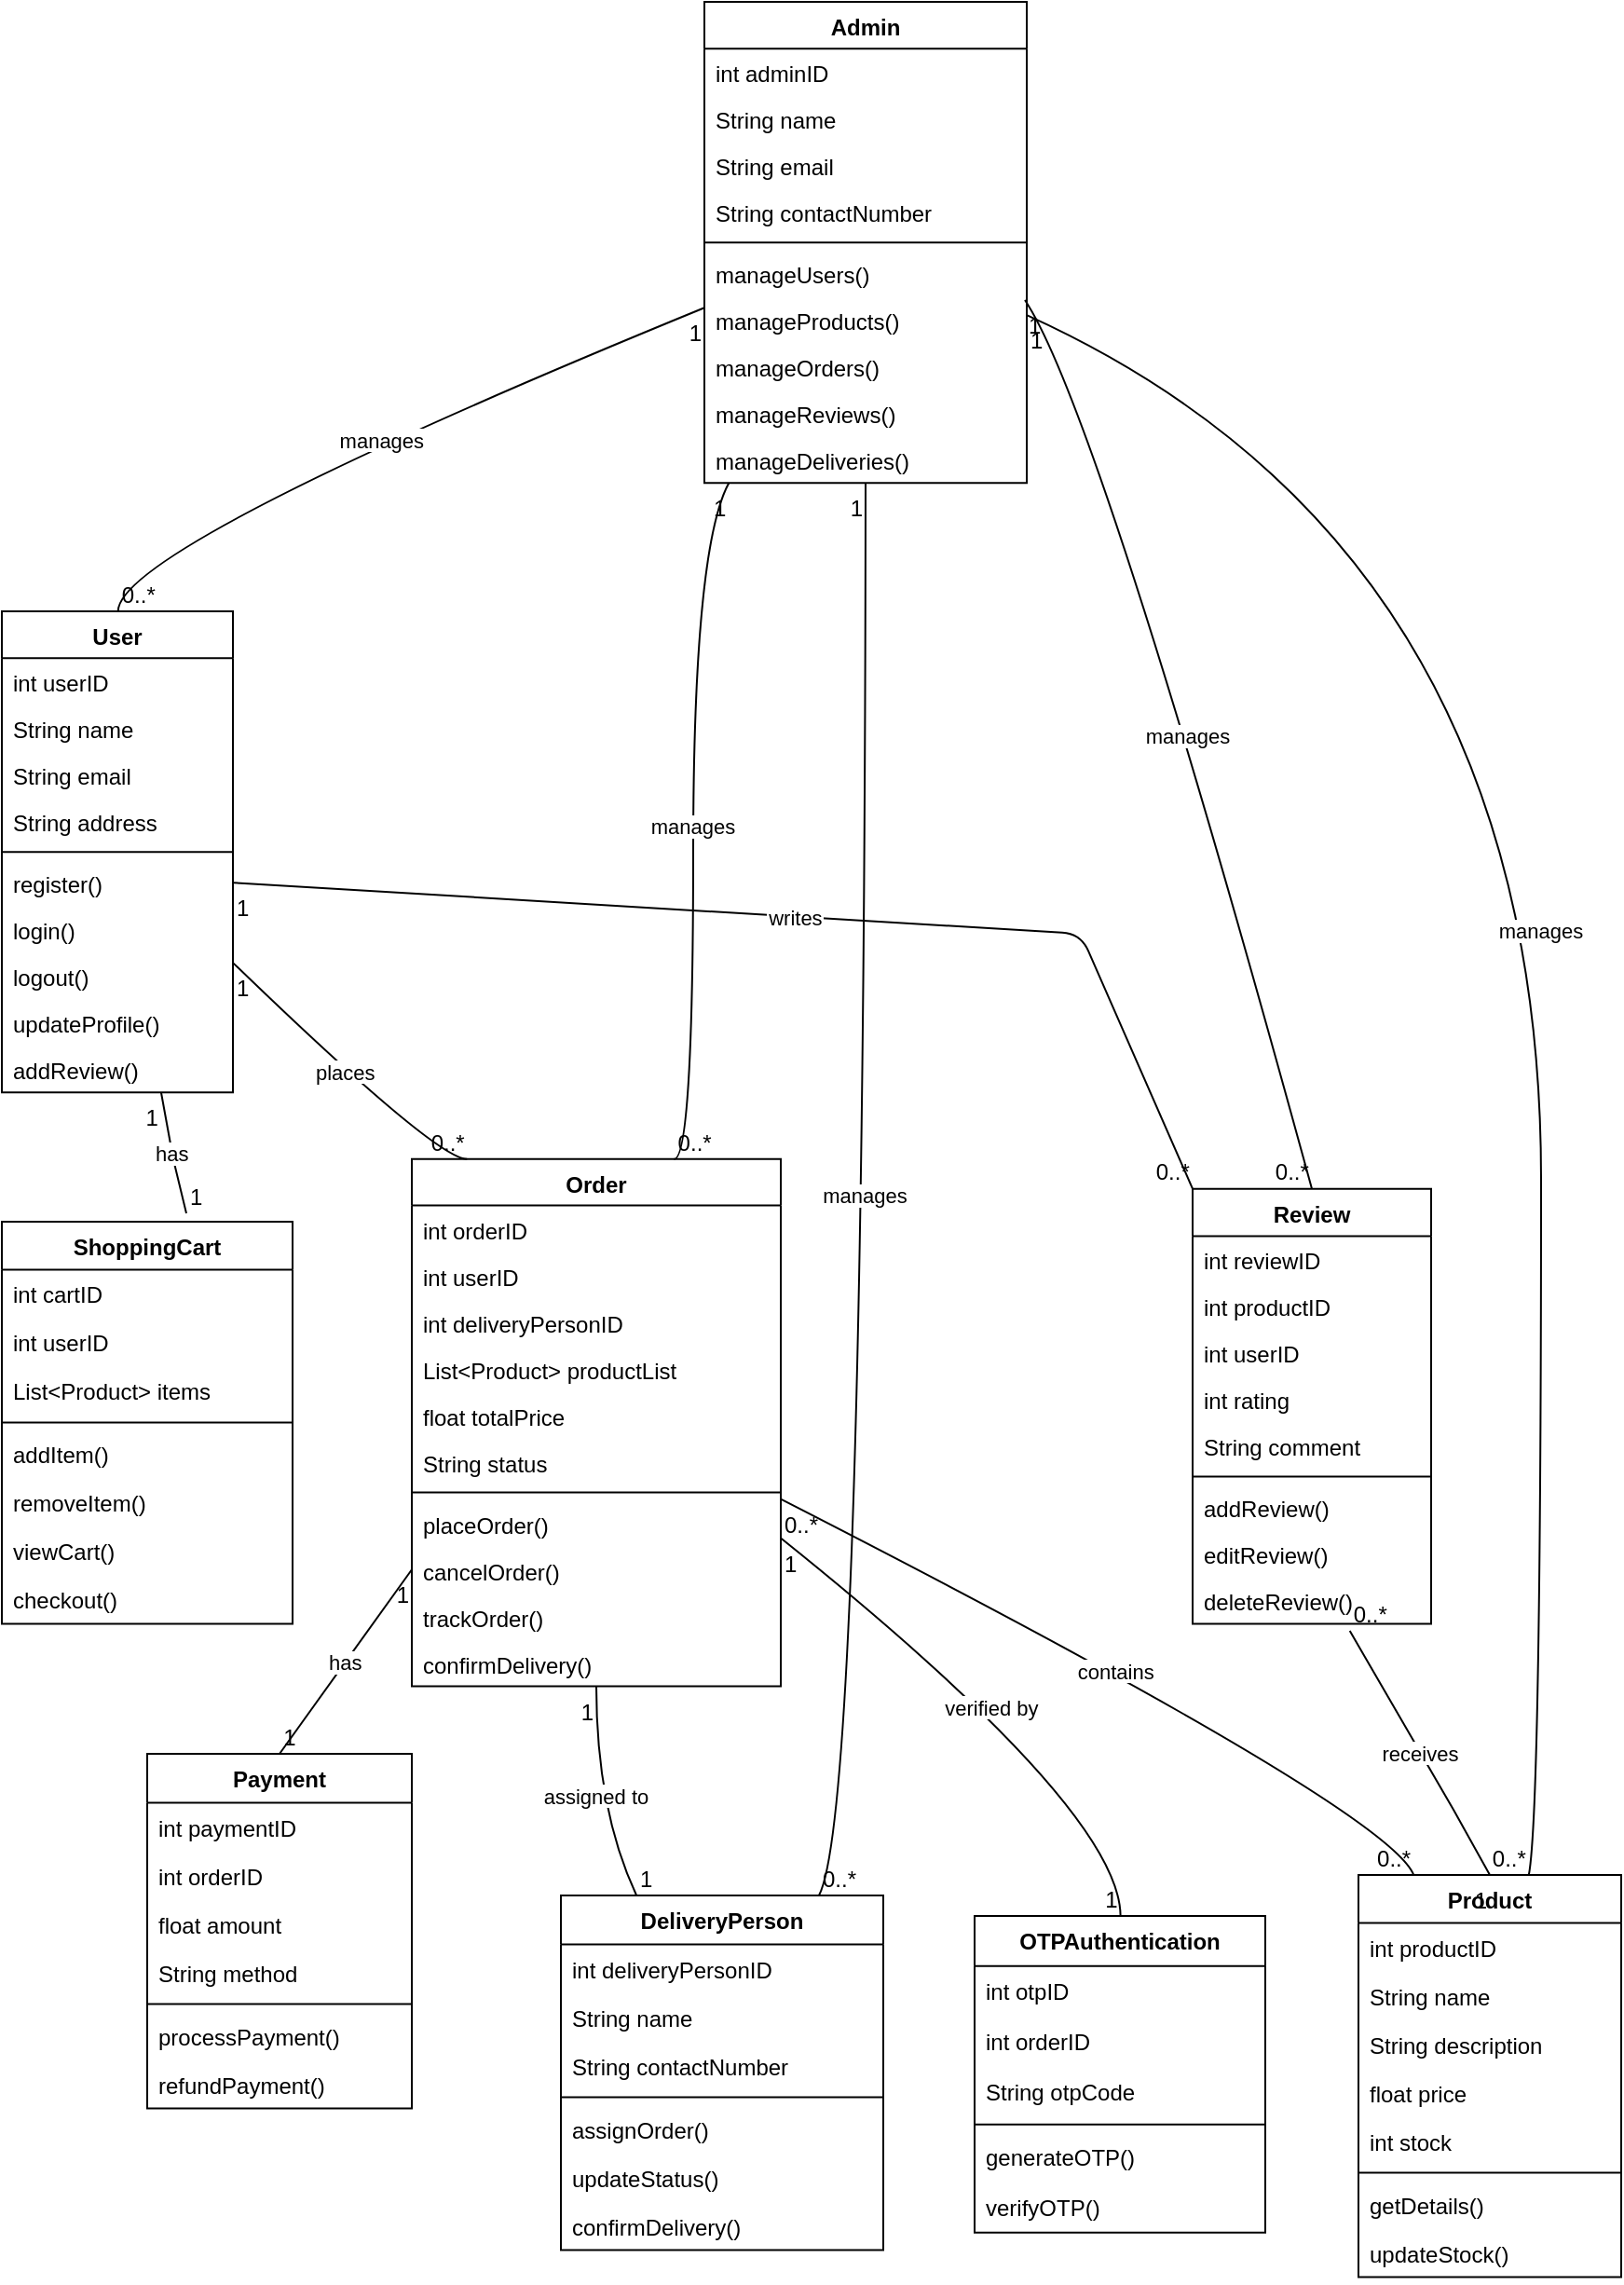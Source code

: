 <mxfile version="24.5.1" type="device">
  <diagram name="Page-1" id="JsgRPlxMGS1XCQl4mdA0">
    <mxGraphModel dx="1050" dy="596" grid="1" gridSize="10" guides="1" tooltips="1" connect="1" arrows="1" fold="1" page="1" pageScale="1" pageWidth="850" pageHeight="1100" math="0" shadow="0">
      <root>
        <mxCell id="0" />
        <mxCell id="1" parent="0" />
        <mxCell id="K6TFbLVVbo4ynpfESkBB-99" value="User" style="swimlane;fontStyle=1;align=center;verticalAlign=top;childLayout=stackLayout;horizontal=1;startSize=25.1;horizontalStack=0;resizeParent=1;resizeParentMax=0;resizeLast=0;collapsible=0;marginBottom=0;" vertex="1" parent="1">
          <mxGeometry x="41" y="347" width="124" height="258.1" as="geometry" />
        </mxCell>
        <mxCell id="K6TFbLVVbo4ynpfESkBB-100" value="int userID" style="text;strokeColor=none;fillColor=none;align=left;verticalAlign=top;spacingLeft=4;spacingRight=4;overflow=hidden;rotatable=0;points=[[0,0.5],[1,0.5]];portConstraint=eastwest;" vertex="1" parent="K6TFbLVVbo4ynpfESkBB-99">
          <mxGeometry y="25.1" width="124" height="25" as="geometry" />
        </mxCell>
        <mxCell id="K6TFbLVVbo4ynpfESkBB-101" value="String name" style="text;strokeColor=none;fillColor=none;align=left;verticalAlign=top;spacingLeft=4;spacingRight=4;overflow=hidden;rotatable=0;points=[[0,0.5],[1,0.5]];portConstraint=eastwest;" vertex="1" parent="K6TFbLVVbo4ynpfESkBB-99">
          <mxGeometry y="50.1" width="124" height="25" as="geometry" />
        </mxCell>
        <mxCell id="K6TFbLVVbo4ynpfESkBB-102" value="String email" style="text;strokeColor=none;fillColor=none;align=left;verticalAlign=top;spacingLeft=4;spacingRight=4;overflow=hidden;rotatable=0;points=[[0,0.5],[1,0.5]];portConstraint=eastwest;" vertex="1" parent="K6TFbLVVbo4ynpfESkBB-99">
          <mxGeometry y="75.1" width="124" height="25" as="geometry" />
        </mxCell>
        <mxCell id="K6TFbLVVbo4ynpfESkBB-103" value="String address" style="text;strokeColor=none;fillColor=none;align=left;verticalAlign=top;spacingLeft=4;spacingRight=4;overflow=hidden;rotatable=0;points=[[0,0.5],[1,0.5]];portConstraint=eastwest;" vertex="1" parent="K6TFbLVVbo4ynpfESkBB-99">
          <mxGeometry y="100.1" width="124" height="25" as="geometry" />
        </mxCell>
        <mxCell id="K6TFbLVVbo4ynpfESkBB-104" style="line;strokeWidth=1;fillColor=none;align=left;verticalAlign=middle;spacingTop=-1;spacingLeft=3;spacingRight=3;rotatable=0;labelPosition=right;points=[];portConstraint=eastwest;strokeColor=inherit;" vertex="1" parent="K6TFbLVVbo4ynpfESkBB-99">
          <mxGeometry y="125.1" width="124" height="8" as="geometry" />
        </mxCell>
        <mxCell id="K6TFbLVVbo4ynpfESkBB-105" value="register()" style="text;strokeColor=none;fillColor=none;align=left;verticalAlign=top;spacingLeft=4;spacingRight=4;overflow=hidden;rotatable=0;points=[[0,0.5],[1,0.5]];portConstraint=eastwest;" vertex="1" parent="K6TFbLVVbo4ynpfESkBB-99">
          <mxGeometry y="133.1" width="124" height="25" as="geometry" />
        </mxCell>
        <mxCell id="K6TFbLVVbo4ynpfESkBB-106" value="login()" style="text;strokeColor=none;fillColor=none;align=left;verticalAlign=top;spacingLeft=4;spacingRight=4;overflow=hidden;rotatable=0;points=[[0,0.5],[1,0.5]];portConstraint=eastwest;" vertex="1" parent="K6TFbLVVbo4ynpfESkBB-99">
          <mxGeometry y="158.1" width="124" height="25" as="geometry" />
        </mxCell>
        <mxCell id="K6TFbLVVbo4ynpfESkBB-107" value="logout()" style="text;strokeColor=none;fillColor=none;align=left;verticalAlign=top;spacingLeft=4;spacingRight=4;overflow=hidden;rotatable=0;points=[[0,0.5],[1,0.5]];portConstraint=eastwest;" vertex="1" parent="K6TFbLVVbo4ynpfESkBB-99">
          <mxGeometry y="183.1" width="124" height="25" as="geometry" />
        </mxCell>
        <mxCell id="K6TFbLVVbo4ynpfESkBB-108" value="updateProfile()" style="text;strokeColor=none;fillColor=none;align=left;verticalAlign=top;spacingLeft=4;spacingRight=4;overflow=hidden;rotatable=0;points=[[0,0.5],[1,0.5]];portConstraint=eastwest;" vertex="1" parent="K6TFbLVVbo4ynpfESkBB-99">
          <mxGeometry y="208.1" width="124" height="25" as="geometry" />
        </mxCell>
        <mxCell id="K6TFbLVVbo4ynpfESkBB-109" value="addReview()" style="text;strokeColor=none;fillColor=none;align=left;verticalAlign=top;spacingLeft=4;spacingRight=4;overflow=hidden;rotatable=0;points=[[0,0.5],[1,0.5]];portConstraint=eastwest;" vertex="1" parent="K6TFbLVVbo4ynpfESkBB-99">
          <mxGeometry y="233.1" width="124" height="25" as="geometry" />
        </mxCell>
        <mxCell id="K6TFbLVVbo4ynpfESkBB-110" value="Product" style="swimlane;fontStyle=1;align=center;verticalAlign=top;childLayout=stackLayout;horizontal=1;startSize=25.775;horizontalStack=0;resizeParent=1;resizeParentMax=0;resizeLast=0;collapsible=0;marginBottom=0;" vertex="1" parent="1">
          <mxGeometry x="769" y="1025" width="141" height="215.775" as="geometry" />
        </mxCell>
        <mxCell id="K6TFbLVVbo4ynpfESkBB-111" value="int productID" style="text;strokeColor=none;fillColor=none;align=left;verticalAlign=top;spacingLeft=4;spacingRight=4;overflow=hidden;rotatable=0;points=[[0,0.5],[1,0.5]];portConstraint=eastwest;" vertex="1" parent="K6TFbLVVbo4ynpfESkBB-110">
          <mxGeometry y="25.775" width="141" height="26" as="geometry" />
        </mxCell>
        <mxCell id="K6TFbLVVbo4ynpfESkBB-112" value="String name" style="text;strokeColor=none;fillColor=none;align=left;verticalAlign=top;spacingLeft=4;spacingRight=4;overflow=hidden;rotatable=0;points=[[0,0.5],[1,0.5]];portConstraint=eastwest;" vertex="1" parent="K6TFbLVVbo4ynpfESkBB-110">
          <mxGeometry y="51.775" width="141" height="26" as="geometry" />
        </mxCell>
        <mxCell id="K6TFbLVVbo4ynpfESkBB-113" value="String description" style="text;strokeColor=none;fillColor=none;align=left;verticalAlign=top;spacingLeft=4;spacingRight=4;overflow=hidden;rotatable=0;points=[[0,0.5],[1,0.5]];portConstraint=eastwest;" vertex="1" parent="K6TFbLVVbo4ynpfESkBB-110">
          <mxGeometry y="77.775" width="141" height="26" as="geometry" />
        </mxCell>
        <mxCell id="K6TFbLVVbo4ynpfESkBB-114" value="float price" style="text;strokeColor=none;fillColor=none;align=left;verticalAlign=top;spacingLeft=4;spacingRight=4;overflow=hidden;rotatable=0;points=[[0,0.5],[1,0.5]];portConstraint=eastwest;" vertex="1" parent="K6TFbLVVbo4ynpfESkBB-110">
          <mxGeometry y="103.775" width="141" height="26" as="geometry" />
        </mxCell>
        <mxCell id="K6TFbLVVbo4ynpfESkBB-115" value="int stock" style="text;strokeColor=none;fillColor=none;align=left;verticalAlign=top;spacingLeft=4;spacingRight=4;overflow=hidden;rotatable=0;points=[[0,0.5],[1,0.5]];portConstraint=eastwest;" vertex="1" parent="K6TFbLVVbo4ynpfESkBB-110">
          <mxGeometry y="129.775" width="141" height="26" as="geometry" />
        </mxCell>
        <mxCell id="K6TFbLVVbo4ynpfESkBB-116" style="line;strokeWidth=1;fillColor=none;align=left;verticalAlign=middle;spacingTop=-1;spacingLeft=3;spacingRight=3;rotatable=0;labelPosition=right;points=[];portConstraint=eastwest;strokeColor=inherit;" vertex="1" parent="K6TFbLVVbo4ynpfESkBB-110">
          <mxGeometry y="155.775" width="141" height="8" as="geometry" />
        </mxCell>
        <mxCell id="K6TFbLVVbo4ynpfESkBB-117" value="getDetails()" style="text;strokeColor=none;fillColor=none;align=left;verticalAlign=top;spacingLeft=4;spacingRight=4;overflow=hidden;rotatable=0;points=[[0,0.5],[1,0.5]];portConstraint=eastwest;" vertex="1" parent="K6TFbLVVbo4ynpfESkBB-110">
          <mxGeometry y="163.775" width="141" height="26" as="geometry" />
        </mxCell>
        <mxCell id="K6TFbLVVbo4ynpfESkBB-118" value="updateStock()" style="text;strokeColor=none;fillColor=none;align=left;verticalAlign=top;spacingLeft=4;spacingRight=4;overflow=hidden;rotatable=0;points=[[0,0.5],[1,0.5]];portConstraint=eastwest;" vertex="1" parent="K6TFbLVVbo4ynpfESkBB-110">
          <mxGeometry y="189.775" width="141" height="26" as="geometry" />
        </mxCell>
        <mxCell id="K6TFbLVVbo4ynpfESkBB-119" value="Order" style="swimlane;fontStyle=1;align=center;verticalAlign=top;childLayout=stackLayout;horizontal=1;startSize=24.855;horizontalStack=0;resizeParent=1;resizeParentMax=0;resizeLast=0;collapsible=0;marginBottom=0;" vertex="1" parent="1">
          <mxGeometry x="261" y="640.92" width="198" height="282.855" as="geometry" />
        </mxCell>
        <mxCell id="K6TFbLVVbo4ynpfESkBB-120" value="int orderID" style="text;strokeColor=none;fillColor=none;align=left;verticalAlign=top;spacingLeft=4;spacingRight=4;overflow=hidden;rotatable=0;points=[[0,0.5],[1,0.5]];portConstraint=eastwest;" vertex="1" parent="K6TFbLVVbo4ynpfESkBB-119">
          <mxGeometry y="24.855" width="198" height="25" as="geometry" />
        </mxCell>
        <mxCell id="K6TFbLVVbo4ynpfESkBB-121" value="int userID" style="text;strokeColor=none;fillColor=none;align=left;verticalAlign=top;spacingLeft=4;spacingRight=4;overflow=hidden;rotatable=0;points=[[0,0.5],[1,0.5]];portConstraint=eastwest;" vertex="1" parent="K6TFbLVVbo4ynpfESkBB-119">
          <mxGeometry y="49.855" width="198" height="25" as="geometry" />
        </mxCell>
        <mxCell id="K6TFbLVVbo4ynpfESkBB-122" value="int deliveryPersonID" style="text;strokeColor=none;fillColor=none;align=left;verticalAlign=top;spacingLeft=4;spacingRight=4;overflow=hidden;rotatable=0;points=[[0,0.5],[1,0.5]];portConstraint=eastwest;" vertex="1" parent="K6TFbLVVbo4ynpfESkBB-119">
          <mxGeometry y="74.855" width="198" height="25" as="geometry" />
        </mxCell>
        <mxCell id="K6TFbLVVbo4ynpfESkBB-123" value="List&lt;Product&gt; productList" style="text;strokeColor=none;fillColor=none;align=left;verticalAlign=top;spacingLeft=4;spacingRight=4;overflow=hidden;rotatable=0;points=[[0,0.5],[1,0.5]];portConstraint=eastwest;" vertex="1" parent="K6TFbLVVbo4ynpfESkBB-119">
          <mxGeometry y="99.855" width="198" height="25" as="geometry" />
        </mxCell>
        <mxCell id="K6TFbLVVbo4ynpfESkBB-124" value="float totalPrice" style="text;strokeColor=none;fillColor=none;align=left;verticalAlign=top;spacingLeft=4;spacingRight=4;overflow=hidden;rotatable=0;points=[[0,0.5],[1,0.5]];portConstraint=eastwest;" vertex="1" parent="K6TFbLVVbo4ynpfESkBB-119">
          <mxGeometry y="124.855" width="198" height="25" as="geometry" />
        </mxCell>
        <mxCell id="K6TFbLVVbo4ynpfESkBB-125" value="String status" style="text;strokeColor=none;fillColor=none;align=left;verticalAlign=top;spacingLeft=4;spacingRight=4;overflow=hidden;rotatable=0;points=[[0,0.5],[1,0.5]];portConstraint=eastwest;" vertex="1" parent="K6TFbLVVbo4ynpfESkBB-119">
          <mxGeometry y="149.855" width="198" height="25" as="geometry" />
        </mxCell>
        <mxCell id="K6TFbLVVbo4ynpfESkBB-126" style="line;strokeWidth=1;fillColor=none;align=left;verticalAlign=middle;spacingTop=-1;spacingLeft=3;spacingRight=3;rotatable=0;labelPosition=right;points=[];portConstraint=eastwest;strokeColor=inherit;" vertex="1" parent="K6TFbLVVbo4ynpfESkBB-119">
          <mxGeometry y="174.855" width="198" height="8" as="geometry" />
        </mxCell>
        <mxCell id="K6TFbLVVbo4ynpfESkBB-127" value="placeOrder()" style="text;strokeColor=none;fillColor=none;align=left;verticalAlign=top;spacingLeft=4;spacingRight=4;overflow=hidden;rotatable=0;points=[[0,0.5],[1,0.5]];portConstraint=eastwest;" vertex="1" parent="K6TFbLVVbo4ynpfESkBB-119">
          <mxGeometry y="182.855" width="198" height="25" as="geometry" />
        </mxCell>
        <mxCell id="K6TFbLVVbo4ynpfESkBB-128" value="cancelOrder()" style="text;strokeColor=none;fillColor=none;align=left;verticalAlign=top;spacingLeft=4;spacingRight=4;overflow=hidden;rotatable=0;points=[[0,0.5],[1,0.5]];portConstraint=eastwest;" vertex="1" parent="K6TFbLVVbo4ynpfESkBB-119">
          <mxGeometry y="207.855" width="198" height="25" as="geometry" />
        </mxCell>
        <mxCell id="K6TFbLVVbo4ynpfESkBB-129" value="trackOrder()" style="text;strokeColor=none;fillColor=none;align=left;verticalAlign=top;spacingLeft=4;spacingRight=4;overflow=hidden;rotatable=0;points=[[0,0.5],[1,0.5]];portConstraint=eastwest;" vertex="1" parent="K6TFbLVVbo4ynpfESkBB-119">
          <mxGeometry y="232.855" width="198" height="25" as="geometry" />
        </mxCell>
        <mxCell id="K6TFbLVVbo4ynpfESkBB-130" value="confirmDelivery()" style="text;strokeColor=none;fillColor=none;align=left;verticalAlign=top;spacingLeft=4;spacingRight=4;overflow=hidden;rotatable=0;points=[[0,0.5],[1,0.5]];portConstraint=eastwest;" vertex="1" parent="K6TFbLVVbo4ynpfESkBB-119">
          <mxGeometry y="257.855" width="198" height="25" as="geometry" />
        </mxCell>
        <mxCell id="K6TFbLVVbo4ynpfESkBB-131" value="ShoppingCart" style="swimlane;fontStyle=1;align=center;verticalAlign=top;childLayout=stackLayout;horizontal=1;startSize=25.775;horizontalStack=0;resizeParent=1;resizeParentMax=0;resizeLast=0;collapsible=0;marginBottom=0;" vertex="1" parent="1">
          <mxGeometry x="41" y="674.46" width="156" height="215.775" as="geometry" />
        </mxCell>
        <mxCell id="K6TFbLVVbo4ynpfESkBB-132" value="int cartID" style="text;strokeColor=none;fillColor=none;align=left;verticalAlign=top;spacingLeft=4;spacingRight=4;overflow=hidden;rotatable=0;points=[[0,0.5],[1,0.5]];portConstraint=eastwest;" vertex="1" parent="K6TFbLVVbo4ynpfESkBB-131">
          <mxGeometry y="25.775" width="156" height="26" as="geometry" />
        </mxCell>
        <mxCell id="K6TFbLVVbo4ynpfESkBB-133" value="int userID" style="text;strokeColor=none;fillColor=none;align=left;verticalAlign=top;spacingLeft=4;spacingRight=4;overflow=hidden;rotatable=0;points=[[0,0.5],[1,0.5]];portConstraint=eastwest;" vertex="1" parent="K6TFbLVVbo4ynpfESkBB-131">
          <mxGeometry y="51.775" width="156" height="26" as="geometry" />
        </mxCell>
        <mxCell id="K6TFbLVVbo4ynpfESkBB-134" value="List&lt;Product&gt; items" style="text;strokeColor=none;fillColor=none;align=left;verticalAlign=top;spacingLeft=4;spacingRight=4;overflow=hidden;rotatable=0;points=[[0,0.5],[1,0.5]];portConstraint=eastwest;" vertex="1" parent="K6TFbLVVbo4ynpfESkBB-131">
          <mxGeometry y="77.775" width="156" height="26" as="geometry" />
        </mxCell>
        <mxCell id="K6TFbLVVbo4ynpfESkBB-135" style="line;strokeWidth=1;fillColor=none;align=left;verticalAlign=middle;spacingTop=-1;spacingLeft=3;spacingRight=3;rotatable=0;labelPosition=right;points=[];portConstraint=eastwest;strokeColor=inherit;" vertex="1" parent="K6TFbLVVbo4ynpfESkBB-131">
          <mxGeometry y="103.775" width="156" height="8" as="geometry" />
        </mxCell>
        <mxCell id="K6TFbLVVbo4ynpfESkBB-136" value="addItem()" style="text;strokeColor=none;fillColor=none;align=left;verticalAlign=top;spacingLeft=4;spacingRight=4;overflow=hidden;rotatable=0;points=[[0,0.5],[1,0.5]];portConstraint=eastwest;" vertex="1" parent="K6TFbLVVbo4ynpfESkBB-131">
          <mxGeometry y="111.775" width="156" height="26" as="geometry" />
        </mxCell>
        <mxCell id="K6TFbLVVbo4ynpfESkBB-137" value="removeItem()" style="text;strokeColor=none;fillColor=none;align=left;verticalAlign=top;spacingLeft=4;spacingRight=4;overflow=hidden;rotatable=0;points=[[0,0.5],[1,0.5]];portConstraint=eastwest;" vertex="1" parent="K6TFbLVVbo4ynpfESkBB-131">
          <mxGeometry y="137.775" width="156" height="26" as="geometry" />
        </mxCell>
        <mxCell id="K6TFbLVVbo4ynpfESkBB-138" value="viewCart()" style="text;strokeColor=none;fillColor=none;align=left;verticalAlign=top;spacingLeft=4;spacingRight=4;overflow=hidden;rotatable=0;points=[[0,0.5],[1,0.5]];portConstraint=eastwest;" vertex="1" parent="K6TFbLVVbo4ynpfESkBB-131">
          <mxGeometry y="163.775" width="156" height="26" as="geometry" />
        </mxCell>
        <mxCell id="K6TFbLVVbo4ynpfESkBB-139" value="checkout()" style="text;strokeColor=none;fillColor=none;align=left;verticalAlign=top;spacingLeft=4;spacingRight=4;overflow=hidden;rotatable=0;points=[[0,0.5],[1,0.5]];portConstraint=eastwest;" vertex="1" parent="K6TFbLVVbo4ynpfESkBB-131">
          <mxGeometry y="189.775" width="156" height="26" as="geometry" />
        </mxCell>
        <mxCell id="K6TFbLVVbo4ynpfESkBB-140" value="Payment" style="swimlane;fontStyle=1;align=center;verticalAlign=top;childLayout=stackLayout;horizontal=1;startSize=26.257;horizontalStack=0;resizeParent=1;resizeParentMax=0;resizeLast=0;collapsible=0;marginBottom=0;" vertex="1" parent="1">
          <mxGeometry x="119" y="960" width="142" height="190.257" as="geometry" />
        </mxCell>
        <mxCell id="K6TFbLVVbo4ynpfESkBB-141" value="int paymentID" style="text;strokeColor=none;fillColor=none;align=left;verticalAlign=top;spacingLeft=4;spacingRight=4;overflow=hidden;rotatable=0;points=[[0,0.5],[1,0.5]];portConstraint=eastwest;" vertex="1" parent="K6TFbLVVbo4ynpfESkBB-140">
          <mxGeometry y="26.257" width="142" height="26" as="geometry" />
        </mxCell>
        <mxCell id="K6TFbLVVbo4ynpfESkBB-142" value="int orderID" style="text;strokeColor=none;fillColor=none;align=left;verticalAlign=top;spacingLeft=4;spacingRight=4;overflow=hidden;rotatable=0;points=[[0,0.5],[1,0.5]];portConstraint=eastwest;" vertex="1" parent="K6TFbLVVbo4ynpfESkBB-140">
          <mxGeometry y="52.257" width="142" height="26" as="geometry" />
        </mxCell>
        <mxCell id="K6TFbLVVbo4ynpfESkBB-143" value="float amount" style="text;strokeColor=none;fillColor=none;align=left;verticalAlign=top;spacingLeft=4;spacingRight=4;overflow=hidden;rotatable=0;points=[[0,0.5],[1,0.5]];portConstraint=eastwest;" vertex="1" parent="K6TFbLVVbo4ynpfESkBB-140">
          <mxGeometry y="78.257" width="142" height="26" as="geometry" />
        </mxCell>
        <mxCell id="K6TFbLVVbo4ynpfESkBB-144" value="String method" style="text;strokeColor=none;fillColor=none;align=left;verticalAlign=top;spacingLeft=4;spacingRight=4;overflow=hidden;rotatable=0;points=[[0,0.5],[1,0.5]];portConstraint=eastwest;" vertex="1" parent="K6TFbLVVbo4ynpfESkBB-140">
          <mxGeometry y="104.257" width="142" height="26" as="geometry" />
        </mxCell>
        <mxCell id="K6TFbLVVbo4ynpfESkBB-145" style="line;strokeWidth=1;fillColor=none;align=left;verticalAlign=middle;spacingTop=-1;spacingLeft=3;spacingRight=3;rotatable=0;labelPosition=right;points=[];portConstraint=eastwest;strokeColor=inherit;" vertex="1" parent="K6TFbLVVbo4ynpfESkBB-140">
          <mxGeometry y="130.257" width="142" height="8" as="geometry" />
        </mxCell>
        <mxCell id="K6TFbLVVbo4ynpfESkBB-146" value="processPayment()" style="text;strokeColor=none;fillColor=none;align=left;verticalAlign=top;spacingLeft=4;spacingRight=4;overflow=hidden;rotatable=0;points=[[0,0.5],[1,0.5]];portConstraint=eastwest;" vertex="1" parent="K6TFbLVVbo4ynpfESkBB-140">
          <mxGeometry y="138.257" width="142" height="26" as="geometry" />
        </mxCell>
        <mxCell id="K6TFbLVVbo4ynpfESkBB-147" value="refundPayment()" style="text;strokeColor=none;fillColor=none;align=left;verticalAlign=top;spacingLeft=4;spacingRight=4;overflow=hidden;rotatable=0;points=[[0,0.5],[1,0.5]];portConstraint=eastwest;" vertex="1" parent="K6TFbLVVbo4ynpfESkBB-140">
          <mxGeometry y="164.257" width="142" height="26" as="geometry" />
        </mxCell>
        <mxCell id="K6TFbLVVbo4ynpfESkBB-148" value="Review" style="swimlane;fontStyle=1;align=center;verticalAlign=top;childLayout=stackLayout;horizontal=1;startSize=25.4;horizontalStack=0;resizeParent=1;resizeParentMax=0;resizeLast=0;collapsible=0;marginBottom=0;" vertex="1" parent="1">
          <mxGeometry x="680" y="656.83" width="128" height="233.4" as="geometry" />
        </mxCell>
        <mxCell id="K6TFbLVVbo4ynpfESkBB-149" value="int reviewID" style="text;strokeColor=none;fillColor=none;align=left;verticalAlign=top;spacingLeft=4;spacingRight=4;overflow=hidden;rotatable=0;points=[[0,0.5],[1,0.5]];portConstraint=eastwest;" vertex="1" parent="K6TFbLVVbo4ynpfESkBB-148">
          <mxGeometry y="25.4" width="128" height="25" as="geometry" />
        </mxCell>
        <mxCell id="K6TFbLVVbo4ynpfESkBB-150" value="int productID" style="text;strokeColor=none;fillColor=none;align=left;verticalAlign=top;spacingLeft=4;spacingRight=4;overflow=hidden;rotatable=0;points=[[0,0.5],[1,0.5]];portConstraint=eastwest;" vertex="1" parent="K6TFbLVVbo4ynpfESkBB-148">
          <mxGeometry y="50.4" width="128" height="25" as="geometry" />
        </mxCell>
        <mxCell id="K6TFbLVVbo4ynpfESkBB-151" value="int userID" style="text;strokeColor=none;fillColor=none;align=left;verticalAlign=top;spacingLeft=4;spacingRight=4;overflow=hidden;rotatable=0;points=[[0,0.5],[1,0.5]];portConstraint=eastwest;" vertex="1" parent="K6TFbLVVbo4ynpfESkBB-148">
          <mxGeometry y="75.4" width="128" height="25" as="geometry" />
        </mxCell>
        <mxCell id="K6TFbLVVbo4ynpfESkBB-152" value="int rating" style="text;strokeColor=none;fillColor=none;align=left;verticalAlign=top;spacingLeft=4;spacingRight=4;overflow=hidden;rotatable=0;points=[[0,0.5],[1,0.5]];portConstraint=eastwest;" vertex="1" parent="K6TFbLVVbo4ynpfESkBB-148">
          <mxGeometry y="100.4" width="128" height="25" as="geometry" />
        </mxCell>
        <mxCell id="K6TFbLVVbo4ynpfESkBB-153" value="String comment" style="text;strokeColor=none;fillColor=none;align=left;verticalAlign=top;spacingLeft=4;spacingRight=4;overflow=hidden;rotatable=0;points=[[0,0.5],[1,0.5]];portConstraint=eastwest;" vertex="1" parent="K6TFbLVVbo4ynpfESkBB-148">
          <mxGeometry y="125.4" width="128" height="25" as="geometry" />
        </mxCell>
        <mxCell id="K6TFbLVVbo4ynpfESkBB-154" style="line;strokeWidth=1;fillColor=none;align=left;verticalAlign=middle;spacingTop=-1;spacingLeft=3;spacingRight=3;rotatable=0;labelPosition=right;points=[];portConstraint=eastwest;strokeColor=inherit;" vertex="1" parent="K6TFbLVVbo4ynpfESkBB-148">
          <mxGeometry y="150.4" width="128" height="8" as="geometry" />
        </mxCell>
        <mxCell id="K6TFbLVVbo4ynpfESkBB-155" value="addReview()" style="text;strokeColor=none;fillColor=none;align=left;verticalAlign=top;spacingLeft=4;spacingRight=4;overflow=hidden;rotatable=0;points=[[0,0.5],[1,0.5]];portConstraint=eastwest;" vertex="1" parent="K6TFbLVVbo4ynpfESkBB-148">
          <mxGeometry y="158.4" width="128" height="25" as="geometry" />
        </mxCell>
        <mxCell id="K6TFbLVVbo4ynpfESkBB-156" value="editReview()" style="text;strokeColor=none;fillColor=none;align=left;verticalAlign=top;spacingLeft=4;spacingRight=4;overflow=hidden;rotatable=0;points=[[0,0.5],[1,0.5]];portConstraint=eastwest;" vertex="1" parent="K6TFbLVVbo4ynpfESkBB-148">
          <mxGeometry y="183.4" width="128" height="25" as="geometry" />
        </mxCell>
        <mxCell id="K6TFbLVVbo4ynpfESkBB-157" value="deleteReview()" style="text;strokeColor=none;fillColor=none;align=left;verticalAlign=top;spacingLeft=4;spacingRight=4;overflow=hidden;rotatable=0;points=[[0,0.5],[1,0.5]];portConstraint=eastwest;" vertex="1" parent="K6TFbLVVbo4ynpfESkBB-148">
          <mxGeometry y="208.4" width="128" height="25" as="geometry" />
        </mxCell>
        <mxCell id="K6TFbLVVbo4ynpfESkBB-158" value="DeliveryPerson" style="swimlane;fontStyle=1;align=center;verticalAlign=top;childLayout=stackLayout;horizontal=1;startSize=26.257;horizontalStack=0;resizeParent=1;resizeParentMax=0;resizeLast=0;collapsible=0;marginBottom=0;" vertex="1" parent="1">
          <mxGeometry x="341" y="1036" width="173" height="190.257" as="geometry" />
        </mxCell>
        <mxCell id="K6TFbLVVbo4ynpfESkBB-159" value="int deliveryPersonID" style="text;strokeColor=none;fillColor=none;align=left;verticalAlign=top;spacingLeft=4;spacingRight=4;overflow=hidden;rotatable=0;points=[[0,0.5],[1,0.5]];portConstraint=eastwest;" vertex="1" parent="K6TFbLVVbo4ynpfESkBB-158">
          <mxGeometry y="26.257" width="173" height="26" as="geometry" />
        </mxCell>
        <mxCell id="K6TFbLVVbo4ynpfESkBB-160" value="String name" style="text;strokeColor=none;fillColor=none;align=left;verticalAlign=top;spacingLeft=4;spacingRight=4;overflow=hidden;rotatable=0;points=[[0,0.5],[1,0.5]];portConstraint=eastwest;" vertex="1" parent="K6TFbLVVbo4ynpfESkBB-158">
          <mxGeometry y="52.257" width="173" height="26" as="geometry" />
        </mxCell>
        <mxCell id="K6TFbLVVbo4ynpfESkBB-161" value="String contactNumber" style="text;strokeColor=none;fillColor=none;align=left;verticalAlign=top;spacingLeft=4;spacingRight=4;overflow=hidden;rotatable=0;points=[[0,0.5],[1,0.5]];portConstraint=eastwest;" vertex="1" parent="K6TFbLVVbo4ynpfESkBB-158">
          <mxGeometry y="78.257" width="173" height="26" as="geometry" />
        </mxCell>
        <mxCell id="K6TFbLVVbo4ynpfESkBB-162" style="line;strokeWidth=1;fillColor=none;align=left;verticalAlign=middle;spacingTop=-1;spacingLeft=3;spacingRight=3;rotatable=0;labelPosition=right;points=[];portConstraint=eastwest;strokeColor=inherit;" vertex="1" parent="K6TFbLVVbo4ynpfESkBB-158">
          <mxGeometry y="104.257" width="173" height="8" as="geometry" />
        </mxCell>
        <mxCell id="K6TFbLVVbo4ynpfESkBB-163" value="assignOrder()" style="text;strokeColor=none;fillColor=none;align=left;verticalAlign=top;spacingLeft=4;spacingRight=4;overflow=hidden;rotatable=0;points=[[0,0.5],[1,0.5]];portConstraint=eastwest;" vertex="1" parent="K6TFbLVVbo4ynpfESkBB-158">
          <mxGeometry y="112.257" width="173" height="26" as="geometry" />
        </mxCell>
        <mxCell id="K6TFbLVVbo4ynpfESkBB-164" value="updateStatus()" style="text;strokeColor=none;fillColor=none;align=left;verticalAlign=top;spacingLeft=4;spacingRight=4;overflow=hidden;rotatable=0;points=[[0,0.5],[1,0.5]];portConstraint=eastwest;" vertex="1" parent="K6TFbLVVbo4ynpfESkBB-158">
          <mxGeometry y="138.257" width="173" height="26" as="geometry" />
        </mxCell>
        <mxCell id="K6TFbLVVbo4ynpfESkBB-165" value="confirmDelivery()" style="text;strokeColor=none;fillColor=none;align=left;verticalAlign=top;spacingLeft=4;spacingRight=4;overflow=hidden;rotatable=0;points=[[0,0.5],[1,0.5]];portConstraint=eastwest;" vertex="1" parent="K6TFbLVVbo4ynpfESkBB-158">
          <mxGeometry y="164.257" width="173" height="26" as="geometry" />
        </mxCell>
        <mxCell id="K6TFbLVVbo4ynpfESkBB-166" value="OTPAuthentication" style="swimlane;fontStyle=1;align=center;verticalAlign=top;childLayout=stackLayout;horizontal=1;startSize=26.9;horizontalStack=0;resizeParent=1;resizeParentMax=0;resizeLast=0;collapsible=0;marginBottom=0;" vertex="1" parent="1">
          <mxGeometry x="563" y="1047" width="156" height="169.9" as="geometry" />
        </mxCell>
        <mxCell id="K6TFbLVVbo4ynpfESkBB-167" value="int otpID" style="text;strokeColor=none;fillColor=none;align=left;verticalAlign=top;spacingLeft=4;spacingRight=4;overflow=hidden;rotatable=0;points=[[0,0.5],[1,0.5]];portConstraint=eastwest;" vertex="1" parent="K6TFbLVVbo4ynpfESkBB-166">
          <mxGeometry y="26.9" width="156" height="27" as="geometry" />
        </mxCell>
        <mxCell id="K6TFbLVVbo4ynpfESkBB-168" value="int orderID" style="text;strokeColor=none;fillColor=none;align=left;verticalAlign=top;spacingLeft=4;spacingRight=4;overflow=hidden;rotatable=0;points=[[0,0.5],[1,0.5]];portConstraint=eastwest;" vertex="1" parent="K6TFbLVVbo4ynpfESkBB-166">
          <mxGeometry y="53.9" width="156" height="27" as="geometry" />
        </mxCell>
        <mxCell id="K6TFbLVVbo4ynpfESkBB-169" value="String otpCode" style="text;strokeColor=none;fillColor=none;align=left;verticalAlign=top;spacingLeft=4;spacingRight=4;overflow=hidden;rotatable=0;points=[[0,0.5],[1,0.5]];portConstraint=eastwest;" vertex="1" parent="K6TFbLVVbo4ynpfESkBB-166">
          <mxGeometry y="80.9" width="156" height="27" as="geometry" />
        </mxCell>
        <mxCell id="K6TFbLVVbo4ynpfESkBB-170" style="line;strokeWidth=1;fillColor=none;align=left;verticalAlign=middle;spacingTop=-1;spacingLeft=3;spacingRight=3;rotatable=0;labelPosition=right;points=[];portConstraint=eastwest;strokeColor=inherit;" vertex="1" parent="K6TFbLVVbo4ynpfESkBB-166">
          <mxGeometry y="107.9" width="156" height="8" as="geometry" />
        </mxCell>
        <mxCell id="K6TFbLVVbo4ynpfESkBB-171" value="generateOTP()" style="text;strokeColor=none;fillColor=none;align=left;verticalAlign=top;spacingLeft=4;spacingRight=4;overflow=hidden;rotatable=0;points=[[0,0.5],[1,0.5]];portConstraint=eastwest;" vertex="1" parent="K6TFbLVVbo4ynpfESkBB-166">
          <mxGeometry y="115.9" width="156" height="27" as="geometry" />
        </mxCell>
        <mxCell id="K6TFbLVVbo4ynpfESkBB-172" value="verifyOTP()" style="text;strokeColor=none;fillColor=none;align=left;verticalAlign=top;spacingLeft=4;spacingRight=4;overflow=hidden;rotatable=0;points=[[0,0.5],[1,0.5]];portConstraint=eastwest;" vertex="1" parent="K6TFbLVVbo4ynpfESkBB-166">
          <mxGeometry y="142.9" width="156" height="27" as="geometry" />
        </mxCell>
        <mxCell id="K6TFbLVVbo4ynpfESkBB-173" value="Admin" style="swimlane;fontStyle=1;align=center;verticalAlign=top;childLayout=stackLayout;horizontal=1;startSize=25.1;horizontalStack=0;resizeParent=1;resizeParentMax=0;resizeLast=0;collapsible=0;marginBottom=0;" vertex="1" parent="1">
          <mxGeometry x="418" y="20" width="173" height="258.1" as="geometry" />
        </mxCell>
        <mxCell id="K6TFbLVVbo4ynpfESkBB-174" value="int adminID" style="text;strokeColor=none;fillColor=none;align=left;verticalAlign=top;spacingLeft=4;spacingRight=4;overflow=hidden;rotatable=0;points=[[0,0.5],[1,0.5]];portConstraint=eastwest;" vertex="1" parent="K6TFbLVVbo4ynpfESkBB-173">
          <mxGeometry y="25.1" width="173" height="25" as="geometry" />
        </mxCell>
        <mxCell id="K6TFbLVVbo4ynpfESkBB-175" value="String name" style="text;strokeColor=none;fillColor=none;align=left;verticalAlign=top;spacingLeft=4;spacingRight=4;overflow=hidden;rotatable=0;points=[[0,0.5],[1,0.5]];portConstraint=eastwest;" vertex="1" parent="K6TFbLVVbo4ynpfESkBB-173">
          <mxGeometry y="50.1" width="173" height="25" as="geometry" />
        </mxCell>
        <mxCell id="K6TFbLVVbo4ynpfESkBB-176" value="String email" style="text;strokeColor=none;fillColor=none;align=left;verticalAlign=top;spacingLeft=4;spacingRight=4;overflow=hidden;rotatable=0;points=[[0,0.5],[1,0.5]];portConstraint=eastwest;" vertex="1" parent="K6TFbLVVbo4ynpfESkBB-173">
          <mxGeometry y="75.1" width="173" height="25" as="geometry" />
        </mxCell>
        <mxCell id="K6TFbLVVbo4ynpfESkBB-177" value="String contactNumber" style="text;strokeColor=none;fillColor=none;align=left;verticalAlign=top;spacingLeft=4;spacingRight=4;overflow=hidden;rotatable=0;points=[[0,0.5],[1,0.5]];portConstraint=eastwest;" vertex="1" parent="K6TFbLVVbo4ynpfESkBB-173">
          <mxGeometry y="100.1" width="173" height="25" as="geometry" />
        </mxCell>
        <mxCell id="K6TFbLVVbo4ynpfESkBB-178" style="line;strokeWidth=1;fillColor=none;align=left;verticalAlign=middle;spacingTop=-1;spacingLeft=3;spacingRight=3;rotatable=0;labelPosition=right;points=[];portConstraint=eastwest;strokeColor=inherit;" vertex="1" parent="K6TFbLVVbo4ynpfESkBB-173">
          <mxGeometry y="125.1" width="173" height="8" as="geometry" />
        </mxCell>
        <mxCell id="K6TFbLVVbo4ynpfESkBB-179" value="manageUsers()" style="text;strokeColor=none;fillColor=none;align=left;verticalAlign=top;spacingLeft=4;spacingRight=4;overflow=hidden;rotatable=0;points=[[0,0.5],[1,0.5]];portConstraint=eastwest;" vertex="1" parent="K6TFbLVVbo4ynpfESkBB-173">
          <mxGeometry y="133.1" width="173" height="25" as="geometry" />
        </mxCell>
        <mxCell id="K6TFbLVVbo4ynpfESkBB-180" value="manageProducts()" style="text;strokeColor=none;fillColor=none;align=left;verticalAlign=top;spacingLeft=4;spacingRight=4;overflow=hidden;rotatable=0;points=[[0,0.5],[1,0.5]];portConstraint=eastwest;" vertex="1" parent="K6TFbLVVbo4ynpfESkBB-173">
          <mxGeometry y="158.1" width="173" height="25" as="geometry" />
        </mxCell>
        <mxCell id="K6TFbLVVbo4ynpfESkBB-181" value="manageOrders()" style="text;strokeColor=none;fillColor=none;align=left;verticalAlign=top;spacingLeft=4;spacingRight=4;overflow=hidden;rotatable=0;points=[[0,0.5],[1,0.5]];portConstraint=eastwest;" vertex="1" parent="K6TFbLVVbo4ynpfESkBB-173">
          <mxGeometry y="183.1" width="173" height="25" as="geometry" />
        </mxCell>
        <mxCell id="K6TFbLVVbo4ynpfESkBB-182" value="manageReviews()" style="text;strokeColor=none;fillColor=none;align=left;verticalAlign=top;spacingLeft=4;spacingRight=4;overflow=hidden;rotatable=0;points=[[0,0.5],[1,0.5]];portConstraint=eastwest;" vertex="1" parent="K6TFbLVVbo4ynpfESkBB-173">
          <mxGeometry y="208.1" width="173" height="25" as="geometry" />
        </mxCell>
        <mxCell id="K6TFbLVVbo4ynpfESkBB-183" value="manageDeliveries()" style="text;strokeColor=none;fillColor=none;align=left;verticalAlign=top;spacingLeft=4;spacingRight=4;overflow=hidden;rotatable=0;points=[[0,0.5],[1,0.5]];portConstraint=eastwest;" vertex="1" parent="K6TFbLVVbo4ynpfESkBB-173">
          <mxGeometry y="233.1" width="173" height="25" as="geometry" />
        </mxCell>
        <mxCell id="K6TFbLVVbo4ynpfESkBB-184" value="places" style="curved=1;startArrow=none;endArrow=none;exitX=1.001;exitY=0.731;entryX=0.149;entryY=-0.001;rounded=0;" edge="1" parent="1" source="K6TFbLVVbo4ynpfESkBB-99" target="K6TFbLVVbo4ynpfESkBB-119">
          <mxGeometry relative="1" as="geometry">
            <Array as="points">
              <mxPoint x="274" y="641" />
            </Array>
          </mxGeometry>
        </mxCell>
        <mxCell id="K6TFbLVVbo4ynpfESkBB-185" value="1" style="edgeLabel;resizable=0;labelBackgroundColor=none;fontSize=12;align=left;verticalAlign=top;" vertex="1" parent="K6TFbLVVbo4ynpfESkBB-184">
          <mxGeometry x="-1" relative="1" as="geometry" />
        </mxCell>
        <mxCell id="K6TFbLVVbo4ynpfESkBB-186" value="0..*" style="edgeLabel;resizable=0;labelBackgroundColor=none;fontSize=12;align=right;verticalAlign=bottom;" vertex="1" parent="K6TFbLVVbo4ynpfESkBB-184">
          <mxGeometry x="1" relative="1" as="geometry" />
        </mxCell>
        <mxCell id="K6TFbLVVbo4ynpfESkBB-187" value="has" style="curved=0;startArrow=none;endArrow=none;exitX=0.69;exitY=1.002;rounded=0;" edge="1" parent="1" source="K6TFbLVVbo4ynpfESkBB-99">
          <mxGeometry relative="1" as="geometry">
            <Array as="points">
              <mxPoint x="133" y="641" />
            </Array>
            <mxPoint x="140" y="670" as="targetPoint" />
          </mxGeometry>
        </mxCell>
        <mxCell id="K6TFbLVVbo4ynpfESkBB-188" value="1" style="edgeLabel;resizable=0;labelBackgroundColor=none;fontSize=12;align=right;verticalAlign=top;" vertex="1" parent="K6TFbLVVbo4ynpfESkBB-187">
          <mxGeometry x="-1" relative="1" as="geometry" />
        </mxCell>
        <mxCell id="K6TFbLVVbo4ynpfESkBB-189" value="1" style="edgeLabel;resizable=0;labelBackgroundColor=none;fontSize=12;align=left;verticalAlign=bottom;" vertex="1" parent="K6TFbLVVbo4ynpfESkBB-187">
          <mxGeometry x="1" relative="1" as="geometry" />
        </mxCell>
        <mxCell id="K6TFbLVVbo4ynpfESkBB-190" value="writes" style="curved=0;startArrow=none;endArrow=none;exitX=1;exitY=0.5;entryX=0;entryY=0;rounded=1;exitDx=0;exitDy=0;entryDx=0;entryDy=0;" edge="1" parent="1" source="K6TFbLVVbo4ynpfESkBB-105" target="K6TFbLVVbo4ynpfESkBB-148">
          <mxGeometry relative="1" as="geometry">
            <Array as="points">
              <mxPoint x="620" y="520" />
            </Array>
          </mxGeometry>
        </mxCell>
        <mxCell id="K6TFbLVVbo4ynpfESkBB-191" value="1" style="edgeLabel;resizable=0;labelBackgroundColor=none;fontSize=12;align=left;verticalAlign=top;" vertex="1" parent="K6TFbLVVbo4ynpfESkBB-190">
          <mxGeometry x="-1" relative="1" as="geometry" />
        </mxCell>
        <mxCell id="K6TFbLVVbo4ynpfESkBB-192" value="0..*" style="edgeLabel;resizable=0;labelBackgroundColor=none;fontSize=12;align=right;verticalAlign=bottom;" vertex="1" parent="K6TFbLVVbo4ynpfESkBB-190">
          <mxGeometry x="1" relative="1" as="geometry" />
        </mxCell>
        <mxCell id="K6TFbLVVbo4ynpfESkBB-193" value="has" style="curved=1;startArrow=none;endArrow=none;exitX=-0.001;exitY=0.779;entryX=0.5;entryY=-0.001;rounded=0;" edge="1" parent="1" source="K6TFbLVVbo4ynpfESkBB-119" target="K6TFbLVVbo4ynpfESkBB-140">
          <mxGeometry relative="1" as="geometry">
            <Array as="points" />
          </mxGeometry>
        </mxCell>
        <mxCell id="K6TFbLVVbo4ynpfESkBB-194" value="1" style="edgeLabel;resizable=0;labelBackgroundColor=none;fontSize=12;align=right;verticalAlign=top;" vertex="1" parent="K6TFbLVVbo4ynpfESkBB-193">
          <mxGeometry x="-1" relative="1" as="geometry" />
        </mxCell>
        <mxCell id="K6TFbLVVbo4ynpfESkBB-195" value="1" style="edgeLabel;resizable=0;labelBackgroundColor=none;fontSize=12;align=left;verticalAlign=bottom;" vertex="1" parent="K6TFbLVVbo4ynpfESkBB-193">
          <mxGeometry x="1" relative="1" as="geometry" />
        </mxCell>
        <mxCell id="K6TFbLVVbo4ynpfESkBB-196" value="assigned to" style="curved=1;startArrow=none;endArrow=none;exitX=0.5;exitY=1.001;entryX=0.234;entryY=-0.001;rounded=0;" edge="1" parent="1" source="K6TFbLVVbo4ynpfESkBB-119" target="K6TFbLVVbo4ynpfESkBB-158">
          <mxGeometry relative="1" as="geometry">
            <Array as="points">
              <mxPoint x="360" y="990" />
            </Array>
          </mxGeometry>
        </mxCell>
        <mxCell id="K6TFbLVVbo4ynpfESkBB-197" value="1" style="edgeLabel;resizable=0;labelBackgroundColor=none;fontSize=12;align=right;verticalAlign=top;" vertex="1" parent="K6TFbLVVbo4ynpfESkBB-196">
          <mxGeometry x="-1" relative="1" as="geometry" />
        </mxCell>
        <mxCell id="K6TFbLVVbo4ynpfESkBB-198" value="1" style="edgeLabel;resizable=0;labelBackgroundColor=none;fontSize=12;align=left;verticalAlign=bottom;" vertex="1" parent="K6TFbLVVbo4ynpfESkBB-196">
          <mxGeometry x="1" relative="1" as="geometry" />
        </mxCell>
        <mxCell id="K6TFbLVVbo4ynpfESkBB-199" value="verified by" style="curved=1;startArrow=none;endArrow=none;exitX=1.0;exitY=0.719;entryX=0.502;entryY=-3.386e-8;rounded=0;" edge="1" parent="1" source="K6TFbLVVbo4ynpfESkBB-119" target="K6TFbLVVbo4ynpfESkBB-166">
          <mxGeometry relative="1" as="geometry">
            <Array as="points">
              <mxPoint x="641" y="990" />
            </Array>
          </mxGeometry>
        </mxCell>
        <mxCell id="K6TFbLVVbo4ynpfESkBB-200" value="1" style="edgeLabel;resizable=0;labelBackgroundColor=none;fontSize=12;align=left;verticalAlign=top;" vertex="1" parent="K6TFbLVVbo4ynpfESkBB-199">
          <mxGeometry x="-1" relative="1" as="geometry" />
        </mxCell>
        <mxCell id="K6TFbLVVbo4ynpfESkBB-201" value="1" style="edgeLabel;resizable=0;labelBackgroundColor=none;fontSize=12;align=right;verticalAlign=bottom;" vertex="1" parent="K6TFbLVVbo4ynpfESkBB-199">
          <mxGeometry x="1" relative="1" as="geometry" />
        </mxCell>
        <mxCell id="K6TFbLVVbo4ynpfESkBB-202" value="contains" style="curved=1;startArrow=none;endArrow=none;exitX=1.0;exitY=0.645;entryX=0.209;entryY=-0.002;rounded=0;" edge="1" parent="1" source="K6TFbLVVbo4ynpfESkBB-119" target="K6TFbLVVbo4ynpfESkBB-110">
          <mxGeometry relative="1" as="geometry">
            <Array as="points">
              <mxPoint x="785" y="990" />
            </Array>
          </mxGeometry>
        </mxCell>
        <mxCell id="K6TFbLVVbo4ynpfESkBB-203" value="0..*" style="edgeLabel;resizable=0;labelBackgroundColor=none;fontSize=12;align=left;verticalAlign=top;" vertex="1" parent="K6TFbLVVbo4ynpfESkBB-202">
          <mxGeometry x="-1" relative="1" as="geometry" />
        </mxCell>
        <mxCell id="K6TFbLVVbo4ynpfESkBB-204" value="0..*" style="edgeLabel;resizable=0;labelBackgroundColor=none;fontSize=12;align=right;verticalAlign=bottom;" vertex="1" parent="K6TFbLVVbo4ynpfESkBB-202">
          <mxGeometry x="1" relative="1" as="geometry" />
        </mxCell>
        <mxCell id="K6TFbLVVbo4ynpfESkBB-205" value="receives" style="curved=0;startArrow=none;endArrow=none;exitX=0.5;exitY=0;entryX=0.659;entryY=1.152;rounded=0;exitDx=0;exitDy=0;entryDx=0;entryDy=0;entryPerimeter=0;" edge="1" parent="1" source="K6TFbLVVbo4ynpfESkBB-110" target="K6TFbLVVbo4ynpfESkBB-157">
          <mxGeometry relative="1" as="geometry">
            <Array as="points">
              <mxPoint x="820" y="990" />
            </Array>
          </mxGeometry>
        </mxCell>
        <mxCell id="K6TFbLVVbo4ynpfESkBB-206" value="1" style="edgeLabel;resizable=0;labelBackgroundColor=none;fontSize=12;align=right;verticalAlign=top;" vertex="1" parent="K6TFbLVVbo4ynpfESkBB-205">
          <mxGeometry x="-1" relative="1" as="geometry" />
        </mxCell>
        <mxCell id="K6TFbLVVbo4ynpfESkBB-207" value="0..*" style="edgeLabel;resizable=0;labelBackgroundColor=none;fontSize=12;align=left;verticalAlign=bottom;" vertex="1" parent="K6TFbLVVbo4ynpfESkBB-205">
          <mxGeometry x="1" relative="1" as="geometry" />
        </mxCell>
        <mxCell id="K6TFbLVVbo4ynpfESkBB-208" value="manages" style="curved=1;startArrow=none;endArrow=none;exitX=0.0;exitY=0.636;entryX=0.503;entryY=0.002;rounded=0;" edge="1" parent="1" source="K6TFbLVVbo4ynpfESkBB-173" target="K6TFbLVVbo4ynpfESkBB-99">
          <mxGeometry relative="1" as="geometry">
            <Array as="points">
              <mxPoint x="103" y="313" />
            </Array>
          </mxGeometry>
        </mxCell>
        <mxCell id="K6TFbLVVbo4ynpfESkBB-209" value="1" style="edgeLabel;resizable=0;labelBackgroundColor=none;fontSize=12;align=right;verticalAlign=top;" vertex="1" parent="K6TFbLVVbo4ynpfESkBB-208">
          <mxGeometry x="-1" relative="1" as="geometry" />
        </mxCell>
        <mxCell id="K6TFbLVVbo4ynpfESkBB-210" value="0..*" style="edgeLabel;resizable=0;labelBackgroundColor=none;fontSize=12;align=left;verticalAlign=bottom;" vertex="1" parent="K6TFbLVVbo4ynpfESkBB-208">
          <mxGeometry x="1" relative="1" as="geometry" />
        </mxCell>
        <mxCell id="K6TFbLVVbo4ynpfESkBB-211" value="manages" style="curved=1;startArrow=none;endArrow=none;exitX=0.999;exitY=0.651;entryX=0.649;entryY=-0.002;rounded=0;" edge="1" parent="1" source="K6TFbLVVbo4ynpfESkBB-173" target="K6TFbLVVbo4ynpfESkBB-110">
          <mxGeometry relative="1" as="geometry">
            <Array as="points">
              <mxPoint x="867" y="313" />
              <mxPoint x="867" y="990" />
            </Array>
          </mxGeometry>
        </mxCell>
        <mxCell id="K6TFbLVVbo4ynpfESkBB-212" value="1" style="edgeLabel;resizable=0;labelBackgroundColor=none;fontSize=12;align=left;verticalAlign=top;" vertex="1" parent="K6TFbLVVbo4ynpfESkBB-211">
          <mxGeometry x="-1" relative="1" as="geometry" />
        </mxCell>
        <mxCell id="K6TFbLVVbo4ynpfESkBB-213" value="0..*" style="edgeLabel;resizable=0;labelBackgroundColor=none;fontSize=12;align=right;verticalAlign=bottom;" vertex="1" parent="K6TFbLVVbo4ynpfESkBB-211">
          <mxGeometry x="1" relative="1" as="geometry" />
        </mxCell>
        <mxCell id="K6TFbLVVbo4ynpfESkBB-214" value="manages" style="curved=1;startArrow=none;endArrow=none;exitX=0.076;exitY=1;entryX=0.711;entryY=-0.001;rounded=0;" edge="1" parent="1" source="K6TFbLVVbo4ynpfESkBB-173" target="K6TFbLVVbo4ynpfESkBB-119">
          <mxGeometry relative="1" as="geometry">
            <Array as="points">
              <mxPoint x="412" y="313" />
              <mxPoint x="412" y="641" />
            </Array>
          </mxGeometry>
        </mxCell>
        <mxCell id="K6TFbLVVbo4ynpfESkBB-215" value="1" style="edgeLabel;resizable=0;labelBackgroundColor=none;fontSize=12;align=right;verticalAlign=top;" vertex="1" parent="K6TFbLVVbo4ynpfESkBB-214">
          <mxGeometry x="-1" relative="1" as="geometry" />
        </mxCell>
        <mxCell id="K6TFbLVVbo4ynpfESkBB-216" value="0..*" style="edgeLabel;resizable=0;labelBackgroundColor=none;fontSize=12;align=left;verticalAlign=bottom;" vertex="1" parent="K6TFbLVVbo4ynpfESkBB-214">
          <mxGeometry x="1" relative="1" as="geometry" />
        </mxCell>
        <mxCell id="K6TFbLVVbo4ynpfESkBB-217" value="manages" style="curved=1;startArrow=none;endArrow=none;rounded=0;entryX=0.5;entryY=0;entryDx=0;entryDy=0;" edge="1" parent="1" target="K6TFbLVVbo4ynpfESkBB-148">
          <mxGeometry relative="1" as="geometry">
            <Array as="points">
              <mxPoint x="630" y="240" />
            </Array>
            <mxPoint x="590" y="180" as="sourcePoint" />
            <mxPoint x="810" y="680" as="targetPoint" />
          </mxGeometry>
        </mxCell>
        <mxCell id="K6TFbLVVbo4ynpfESkBB-218" value="1" style="edgeLabel;resizable=0;labelBackgroundColor=none;fontSize=12;align=left;verticalAlign=top;" vertex="1" parent="K6TFbLVVbo4ynpfESkBB-217">
          <mxGeometry x="-1" relative="1" as="geometry" />
        </mxCell>
        <mxCell id="K6TFbLVVbo4ynpfESkBB-219" value="0..*" style="edgeLabel;resizable=0;labelBackgroundColor=none;fontSize=12;align=right;verticalAlign=bottom;" vertex="1" parent="K6TFbLVVbo4ynpfESkBB-217">
          <mxGeometry x="1" relative="1" as="geometry" />
        </mxCell>
        <mxCell id="K6TFbLVVbo4ynpfESkBB-220" value="manages" style="curved=1;startArrow=none;endArrow=none;exitX=0.5;exitY=1;entryX=0.801;entryY=-0.001;rounded=0;" edge="1" parent="1" source="K6TFbLVVbo4ynpfESkBB-173" target="K6TFbLVVbo4ynpfESkBB-158">
          <mxGeometry relative="1" as="geometry">
            <Array as="points">
              <mxPoint x="504" y="990" />
            </Array>
          </mxGeometry>
        </mxCell>
        <mxCell id="K6TFbLVVbo4ynpfESkBB-221" value="1" style="edgeLabel;resizable=0;labelBackgroundColor=none;fontSize=12;align=right;verticalAlign=top;" vertex="1" parent="K6TFbLVVbo4ynpfESkBB-220">
          <mxGeometry x="-1" relative="1" as="geometry" />
        </mxCell>
        <mxCell id="K6TFbLVVbo4ynpfESkBB-222" value="0..*" style="edgeLabel;resizable=0;labelBackgroundColor=none;fontSize=12;align=left;verticalAlign=bottom;" vertex="1" parent="K6TFbLVVbo4ynpfESkBB-220">
          <mxGeometry x="1" relative="1" as="geometry" />
        </mxCell>
      </root>
    </mxGraphModel>
  </diagram>
</mxfile>
